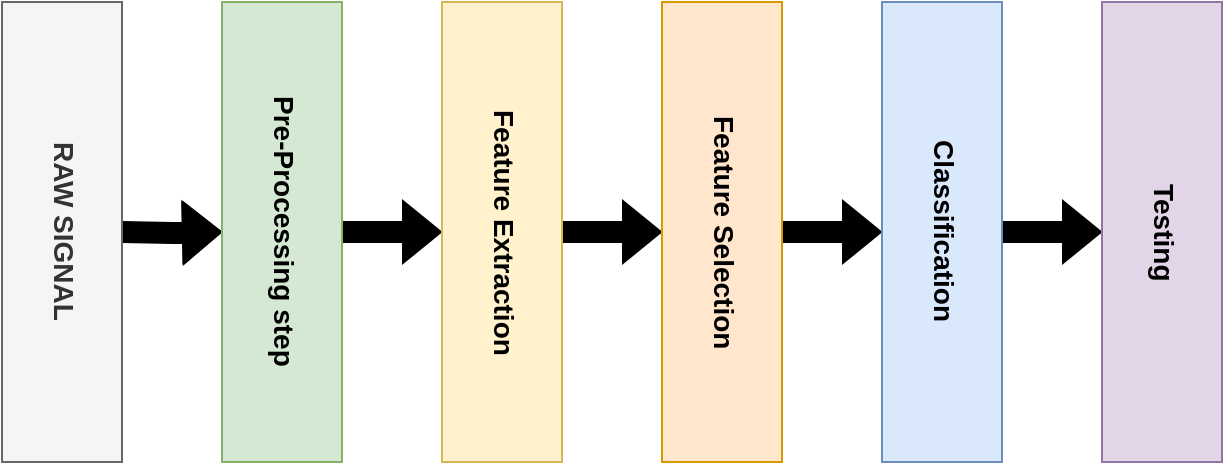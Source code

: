<mxfile version="28.2.0">
  <diagram name="Page-1" id="yCcgdF2ZMj4vPDHFg7AX">
    <mxGraphModel dx="1042" dy="534" grid="1" gridSize="10" guides="1" tooltips="1" connect="1" arrows="1" fold="1" page="1" pageScale="1" pageWidth="850" pageHeight="1100" math="0" shadow="0">
      <root>
        <mxCell id="0" />
        <mxCell id="1" parent="0" />
        <mxCell id="kH0jVnUFbsQ16XGK4Owe-7" value="" style="edgeStyle=orthogonalEdgeStyle;rounded=0;orthogonalLoop=1;jettySize=auto;html=1;shape=flexArrow;fillColor=light-dark(#000000,#000000);" edge="1" parent="1" target="kH0jVnUFbsQ16XGK4Owe-2">
          <mxGeometry relative="1" as="geometry">
            <mxPoint x="180" y="285" as="sourcePoint" />
          </mxGeometry>
        </mxCell>
        <mxCell id="kH0jVnUFbsQ16XGK4Owe-1" value="RAW SIGNAL" style="rounded=0;whiteSpace=wrap;html=1;textDirection=vertical-rl;labelPosition=center;verticalLabelPosition=middle;align=center;verticalAlign=middle;fontStyle=1;fontSize=14;fillColor=#f5f5f5;fontColor=#333333;strokeColor=#666666;" vertex="1" parent="1">
          <mxGeometry x="120" y="170" width="60" height="230" as="geometry" />
        </mxCell>
        <mxCell id="kH0jVnUFbsQ16XGK4Owe-8" value="" style="edgeStyle=orthogonalEdgeStyle;rounded=0;orthogonalLoop=1;jettySize=auto;html=1;shape=flexArrow;fillColor=light-dark(#000000,#000000);" edge="1" parent="1" source="kH0jVnUFbsQ16XGK4Owe-2" target="kH0jVnUFbsQ16XGK4Owe-3">
          <mxGeometry relative="1" as="geometry" />
        </mxCell>
        <mxCell id="kH0jVnUFbsQ16XGK4Owe-2" value="Pre-Processing step" style="rounded=0;whiteSpace=wrap;html=1;textDirection=vertical-rl;labelPosition=center;verticalLabelPosition=middle;align=center;verticalAlign=middle;fontStyle=1;fontSize=14;fillColor=#d5e8d4;strokeColor=#82b366;" vertex="1" parent="1">
          <mxGeometry x="230" y="170" width="60" height="230" as="geometry" />
        </mxCell>
        <mxCell id="kH0jVnUFbsQ16XGK4Owe-9" value="" style="edgeStyle=orthogonalEdgeStyle;rounded=0;orthogonalLoop=1;jettySize=auto;html=1;shape=flexArrow;fillColor=light-dark(#000000,#000000);" edge="1" parent="1" source="kH0jVnUFbsQ16XGK4Owe-3" target="kH0jVnUFbsQ16XGK4Owe-4">
          <mxGeometry relative="1" as="geometry" />
        </mxCell>
        <mxCell id="kH0jVnUFbsQ16XGK4Owe-3" value="Feature Extraction" style="rounded=0;whiteSpace=wrap;html=1;textDirection=vertical-rl;labelPosition=center;verticalLabelPosition=middle;align=center;verticalAlign=middle;fontStyle=1;fontSize=14;fillColor=#fff2cc;strokeColor=#d6b656;" vertex="1" parent="1">
          <mxGeometry x="340" y="170" width="60" height="230" as="geometry" />
        </mxCell>
        <mxCell id="kH0jVnUFbsQ16XGK4Owe-10" value="" style="edgeStyle=orthogonalEdgeStyle;rounded=0;orthogonalLoop=1;jettySize=auto;html=1;shape=flexArrow;fillColor=light-dark(#000000,#000000);" edge="1" parent="1" source="kH0jVnUFbsQ16XGK4Owe-4" target="kH0jVnUFbsQ16XGK4Owe-5">
          <mxGeometry relative="1" as="geometry" />
        </mxCell>
        <mxCell id="kH0jVnUFbsQ16XGK4Owe-4" value="Feature Selection" style="rounded=0;whiteSpace=wrap;html=1;textDirection=vertical-rl;labelPosition=center;verticalLabelPosition=middle;align=center;verticalAlign=middle;fontStyle=1;fontSize=14;fillColor=#ffe6cc;strokeColor=#d79b00;" vertex="1" parent="1">
          <mxGeometry x="450" y="170" width="60" height="230" as="geometry" />
        </mxCell>
        <mxCell id="kH0jVnUFbsQ16XGK4Owe-11" value="" style="edgeStyle=orthogonalEdgeStyle;rounded=0;orthogonalLoop=1;jettySize=auto;html=1;shape=flexArrow;fillColor=light-dark(#000000,#000000);" edge="1" parent="1" source="kH0jVnUFbsQ16XGK4Owe-5" target="kH0jVnUFbsQ16XGK4Owe-6">
          <mxGeometry relative="1" as="geometry" />
        </mxCell>
        <mxCell id="kH0jVnUFbsQ16XGK4Owe-5" value="Classification" style="rounded=0;whiteSpace=wrap;html=1;textDirection=vertical-rl;labelPosition=center;verticalLabelPosition=middle;align=center;verticalAlign=middle;fontStyle=1;fontSize=14;fillColor=#dae8fc;strokeColor=#6c8ebf;" vertex="1" parent="1">
          <mxGeometry x="560" y="170" width="60" height="230" as="geometry" />
        </mxCell>
        <mxCell id="kH0jVnUFbsQ16XGK4Owe-6" value="Testing" style="rounded=0;whiteSpace=wrap;html=1;textDirection=vertical-rl;labelPosition=center;verticalLabelPosition=middle;align=center;verticalAlign=middle;fontStyle=1;fontSize=14;fillColor=#e1d5e7;strokeColor=#9673a6;" vertex="1" parent="1">
          <mxGeometry x="670" y="170" width="60" height="230" as="geometry" />
        </mxCell>
      </root>
    </mxGraphModel>
  </diagram>
</mxfile>
